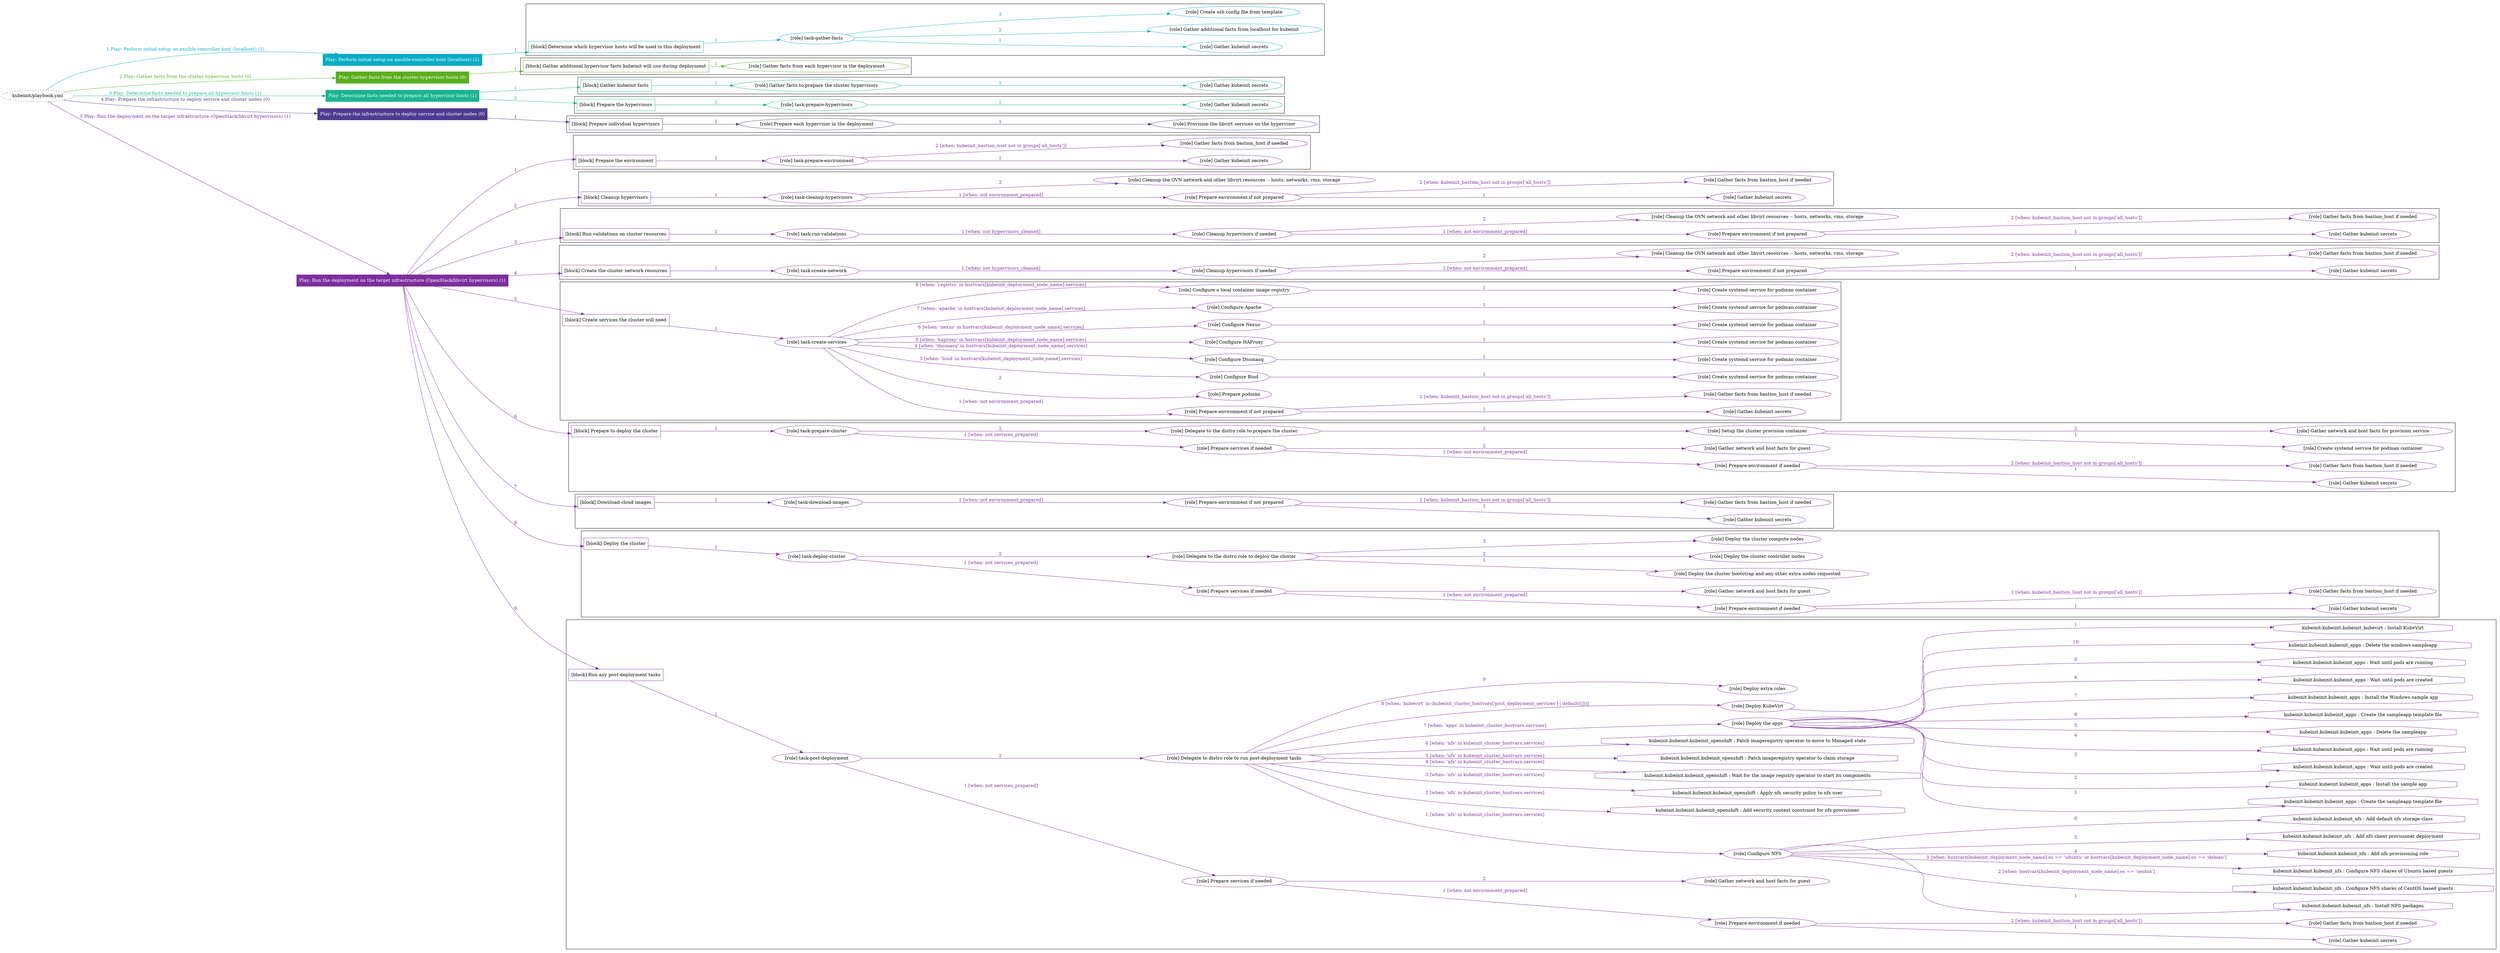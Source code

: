 digraph {
	graph [concentrate=true ordering=in rankdir=LR ratio=fill]
	edge [esep=5 sep=10]
	"kubeinit/playbook.yml" [URL="/home/runner/work/kubeinit/kubeinit/kubeinit/playbook.yml" id=playbook_b0506d54 style=dotted]
	"kubeinit/playbook.yml" -> play_3ecd80ac [label="1 Play: Perform initial setup on ansible-controller host (localhost) (1)" color="#06acc6" fontcolor="#06acc6" id=edge_play_3ecd80ac labeltooltip="1 Play: Perform initial setup on ansible-controller host (localhost) (1)" tooltip="1 Play: Perform initial setup on ansible-controller host (localhost) (1)"]
	subgraph "Play: Perform initial setup on ansible-controller host (localhost) (1)" {
		play_3ecd80ac [label="Play: Perform initial setup on ansible-controller host (localhost) (1)" URL="/home/runner/work/kubeinit/kubeinit/kubeinit/playbook.yml" color="#06acc6" fontcolor="#ffffff" id=play_3ecd80ac shape=box style=filled tooltip=localhost]
		play_3ecd80ac -> block_199dcf98 [label=1 color="#06acc6" fontcolor="#06acc6" id=edge_block_199dcf98 labeltooltip=1 tooltip=1]
		subgraph cluster_block_199dcf98 {
			block_199dcf98 [label="[block] Determine which hypervisor hosts will be used in this deployment" URL="/home/runner/work/kubeinit/kubeinit/kubeinit/playbook.yml" color="#06acc6" id=block_199dcf98 labeltooltip="Determine which hypervisor hosts will be used in this deployment" shape=box tooltip="Determine which hypervisor hosts will be used in this deployment"]
			block_199dcf98 -> role_264e299b [label="1 " color="#06acc6" fontcolor="#06acc6" id=edge_role_264e299b labeltooltip="1 " tooltip="1 "]
			subgraph "task-gather-facts" {
				role_264e299b [label="[role] task-gather-facts" URL="/home/runner/work/kubeinit/kubeinit/kubeinit/playbook.yml" color="#06acc6" id=role_264e299b tooltip="task-gather-facts"]
				role_264e299b -> role_6039eb8e [label="1 " color="#06acc6" fontcolor="#06acc6" id=edge_role_6039eb8e labeltooltip="1 " tooltip="1 "]
				subgraph "Gather kubeinit secrets" {
					role_6039eb8e [label="[role] Gather kubeinit secrets" URL="/home/runner/.ansible/collections/ansible_collections/kubeinit/kubeinit/roles/kubeinit_prepare/tasks/build_hypervisors_group.yml" color="#06acc6" id=role_6039eb8e tooltip="Gather kubeinit secrets"]
				}
				role_264e299b -> role_59955ff0 [label="2 " color="#06acc6" fontcolor="#06acc6" id=edge_role_59955ff0 labeltooltip="2 " tooltip="2 "]
				subgraph "Gather additional facts from localhost for kubeinit" {
					role_59955ff0 [label="[role] Gather additional facts from localhost for kubeinit" URL="/home/runner/.ansible/collections/ansible_collections/kubeinit/kubeinit/roles/kubeinit_prepare/tasks/build_hypervisors_group.yml" color="#06acc6" id=role_59955ff0 tooltip="Gather additional facts from localhost for kubeinit"]
				}
				role_264e299b -> role_3e425080 [label="3 " color="#06acc6" fontcolor="#06acc6" id=edge_role_3e425080 labeltooltip="3 " tooltip="3 "]
				subgraph "Create ssh config file from template" {
					role_3e425080 [label="[role] Create ssh config file from template" URL="/home/runner/.ansible/collections/ansible_collections/kubeinit/kubeinit/roles/kubeinit_prepare/tasks/build_hypervisors_group.yml" color="#06acc6" id=role_3e425080 tooltip="Create ssh config file from template"]
				}
			}
		}
	}
	"kubeinit/playbook.yml" -> play_636cfe99 [label="2 Play: Gather facts from the cluster hypervisor hosts (0)" color="#57af1d" fontcolor="#57af1d" id=edge_play_636cfe99 labeltooltip="2 Play: Gather facts from the cluster hypervisor hosts (0)" tooltip="2 Play: Gather facts from the cluster hypervisor hosts (0)"]
	subgraph "Play: Gather facts from the cluster hypervisor hosts (0)" {
		play_636cfe99 [label="Play: Gather facts from the cluster hypervisor hosts (0)" URL="/home/runner/work/kubeinit/kubeinit/kubeinit/playbook.yml" color="#57af1d" fontcolor="#ffffff" id=play_636cfe99 shape=box style=filled tooltip="Play: Gather facts from the cluster hypervisor hosts (0)"]
		play_636cfe99 -> block_70cbbd80 [label=1 color="#57af1d" fontcolor="#57af1d" id=edge_block_70cbbd80 labeltooltip=1 tooltip=1]
		subgraph cluster_block_70cbbd80 {
			block_70cbbd80 [label="[block] Gather additional hypervisor facts kubeinit will use during deployment" URL="/home/runner/work/kubeinit/kubeinit/kubeinit/playbook.yml" color="#57af1d" id=block_70cbbd80 labeltooltip="Gather additional hypervisor facts kubeinit will use during deployment" shape=box tooltip="Gather additional hypervisor facts kubeinit will use during deployment"]
			block_70cbbd80 -> role_6d9d8af7 [label="1 " color="#57af1d" fontcolor="#57af1d" id=edge_role_6d9d8af7 labeltooltip="1 " tooltip="1 "]
			subgraph "Gather facts from each hypervisor in the deployment" {
				role_6d9d8af7 [label="[role] Gather facts from each hypervisor in the deployment" URL="/home/runner/work/kubeinit/kubeinit/kubeinit/playbook.yml" color="#57af1d" id=role_6d9d8af7 tooltip="Gather facts from each hypervisor in the deployment"]
			}
		}
	}
	"kubeinit/playbook.yml" -> play_0d054c88 [label="3 Play: Determine facts needed to prepare all hypervisor hosts (1)" color="#17b58f" fontcolor="#17b58f" id=edge_play_0d054c88 labeltooltip="3 Play: Determine facts needed to prepare all hypervisor hosts (1)" tooltip="3 Play: Determine facts needed to prepare all hypervisor hosts (1)"]
	subgraph "Play: Determine facts needed to prepare all hypervisor hosts (1)" {
		play_0d054c88 [label="Play: Determine facts needed to prepare all hypervisor hosts (1)" URL="/home/runner/work/kubeinit/kubeinit/kubeinit/playbook.yml" color="#17b58f" fontcolor="#ffffff" id=play_0d054c88 shape=box style=filled tooltip=localhost]
		play_0d054c88 -> block_c447bc36 [label=1 color="#17b58f" fontcolor="#17b58f" id=edge_block_c447bc36 labeltooltip=1 tooltip=1]
		subgraph cluster_block_c447bc36 {
			block_c447bc36 [label="[block] Gather kubeinit facts" URL="/home/runner/work/kubeinit/kubeinit/kubeinit/playbook.yml" color="#17b58f" id=block_c447bc36 labeltooltip="Gather kubeinit facts" shape=box tooltip="Gather kubeinit facts"]
			block_c447bc36 -> role_6cf6fd7c [label="1 " color="#17b58f" fontcolor="#17b58f" id=edge_role_6cf6fd7c labeltooltip="1 " tooltip="1 "]
			subgraph "Gather facts to prepare the cluster hypervisors" {
				role_6cf6fd7c [label="[role] Gather facts to prepare the cluster hypervisors" URL="/home/runner/work/kubeinit/kubeinit/kubeinit/playbook.yml" color="#17b58f" id=role_6cf6fd7c tooltip="Gather facts to prepare the cluster hypervisors"]
				role_6cf6fd7c -> role_67bb9918 [label="1 " color="#17b58f" fontcolor="#17b58f" id=edge_role_67bb9918 labeltooltip="1 " tooltip="1 "]
				subgraph "Gather kubeinit secrets" {
					role_67bb9918 [label="[role] Gather kubeinit secrets" URL="/home/runner/.ansible/collections/ansible_collections/kubeinit/kubeinit/roles/kubeinit_prepare/tasks/gather_kubeinit_facts.yml" color="#17b58f" id=role_67bb9918 tooltip="Gather kubeinit secrets"]
				}
			}
		}
		play_0d054c88 -> block_3476a9a9 [label=2 color="#17b58f" fontcolor="#17b58f" id=edge_block_3476a9a9 labeltooltip=2 tooltip=2]
		subgraph cluster_block_3476a9a9 {
			block_3476a9a9 [label="[block] Prepare the hypervisors" URL="/home/runner/work/kubeinit/kubeinit/kubeinit/playbook.yml" color="#17b58f" id=block_3476a9a9 labeltooltip="Prepare the hypervisors" shape=box tooltip="Prepare the hypervisors"]
			block_3476a9a9 -> role_8f4e340c [label="1 " color="#17b58f" fontcolor="#17b58f" id=edge_role_8f4e340c labeltooltip="1 " tooltip="1 "]
			subgraph "task-prepare-hypervisors" {
				role_8f4e340c [label="[role] task-prepare-hypervisors" URL="/home/runner/work/kubeinit/kubeinit/kubeinit/playbook.yml" color="#17b58f" id=role_8f4e340c tooltip="task-prepare-hypervisors"]
				role_8f4e340c -> role_b35f8421 [label="1 " color="#17b58f" fontcolor="#17b58f" id=edge_role_b35f8421 labeltooltip="1 " tooltip="1 "]
				subgraph "Gather kubeinit secrets" {
					role_b35f8421 [label="[role] Gather kubeinit secrets" URL="/home/runner/.ansible/collections/ansible_collections/kubeinit/kubeinit/roles/kubeinit_prepare/tasks/gather_kubeinit_facts.yml" color="#17b58f" id=role_b35f8421 tooltip="Gather kubeinit secrets"]
				}
			}
		}
	}
	"kubeinit/playbook.yml" -> play_147e493c [label="4 Play: Prepare the infrastructure to deploy service and cluster nodes (0)" color="#4e3a92" fontcolor="#4e3a92" id=edge_play_147e493c labeltooltip="4 Play: Prepare the infrastructure to deploy service and cluster nodes (0)" tooltip="4 Play: Prepare the infrastructure to deploy service and cluster nodes (0)"]
	subgraph "Play: Prepare the infrastructure to deploy service and cluster nodes (0)" {
		play_147e493c [label="Play: Prepare the infrastructure to deploy service and cluster nodes (0)" URL="/home/runner/work/kubeinit/kubeinit/kubeinit/playbook.yml" color="#4e3a92" fontcolor="#ffffff" id=play_147e493c shape=box style=filled tooltip="Play: Prepare the infrastructure to deploy service and cluster nodes (0)"]
		play_147e493c -> block_3524fce0 [label=1 color="#4e3a92" fontcolor="#4e3a92" id=edge_block_3524fce0 labeltooltip=1 tooltip=1]
		subgraph cluster_block_3524fce0 {
			block_3524fce0 [label="[block] Prepare individual hypervisors" URL="/home/runner/work/kubeinit/kubeinit/kubeinit/playbook.yml" color="#4e3a92" id=block_3524fce0 labeltooltip="Prepare individual hypervisors" shape=box tooltip="Prepare individual hypervisors"]
			block_3524fce0 -> role_2785a327 [label="1 " color="#4e3a92" fontcolor="#4e3a92" id=edge_role_2785a327 labeltooltip="1 " tooltip="1 "]
			subgraph "Prepare each hypervisor in the deployment" {
				role_2785a327 [label="[role] Prepare each hypervisor in the deployment" URL="/home/runner/work/kubeinit/kubeinit/kubeinit/playbook.yml" color="#4e3a92" id=role_2785a327 tooltip="Prepare each hypervisor in the deployment"]
				role_2785a327 -> role_1f99c24d [label="1 " color="#4e3a92" fontcolor="#4e3a92" id=edge_role_1f99c24d labeltooltip="1 " tooltip="1 "]
				subgraph "Provision the libvirt services on the hypervisor" {
					role_1f99c24d [label="[role] Provision the libvirt services on the hypervisor" URL="/home/runner/.ansible/collections/ansible_collections/kubeinit/kubeinit/roles/kubeinit_prepare/tasks/prepare_hypervisor.yml" color="#4e3a92" id=role_1f99c24d tooltip="Provision the libvirt services on the hypervisor"]
				}
			}
		}
	}
	"kubeinit/playbook.yml" -> play_8dcb1b8a [label="5 Play: Run the deployment on the target infrastructure (OpenStack/libvirt hypervisors) (1)" color="#7d2e9e" fontcolor="#7d2e9e" id=edge_play_8dcb1b8a labeltooltip="5 Play: Run the deployment on the target infrastructure (OpenStack/libvirt hypervisors) (1)" tooltip="5 Play: Run the deployment on the target infrastructure (OpenStack/libvirt hypervisors) (1)"]
	subgraph "Play: Run the deployment on the target infrastructure (OpenStack/libvirt hypervisors) (1)" {
		play_8dcb1b8a [label="Play: Run the deployment on the target infrastructure (OpenStack/libvirt hypervisors) (1)" URL="/home/runner/work/kubeinit/kubeinit/kubeinit/playbook.yml" color="#7d2e9e" fontcolor="#ffffff" id=play_8dcb1b8a shape=box style=filled tooltip=localhost]
		play_8dcb1b8a -> block_c9d74a1d [label=1 color="#7d2e9e" fontcolor="#7d2e9e" id=edge_block_c9d74a1d labeltooltip=1 tooltip=1]
		subgraph cluster_block_c9d74a1d {
			block_c9d74a1d [label="[block] Prepare the environment" URL="/home/runner/work/kubeinit/kubeinit/kubeinit/playbook.yml" color="#7d2e9e" id=block_c9d74a1d labeltooltip="Prepare the environment" shape=box tooltip="Prepare the environment"]
			block_c9d74a1d -> role_d8e60aae [label="1 " color="#7d2e9e" fontcolor="#7d2e9e" id=edge_role_d8e60aae labeltooltip="1 " tooltip="1 "]
			subgraph "task-prepare-environment" {
				role_d8e60aae [label="[role] task-prepare-environment" URL="/home/runner/work/kubeinit/kubeinit/kubeinit/playbook.yml" color="#7d2e9e" id=role_d8e60aae tooltip="task-prepare-environment"]
				role_d8e60aae -> role_3107dda4 [label="1 " color="#7d2e9e" fontcolor="#7d2e9e" id=edge_role_3107dda4 labeltooltip="1 " tooltip="1 "]
				subgraph "Gather kubeinit secrets" {
					role_3107dda4 [label="[role] Gather kubeinit secrets" URL="/home/runner/.ansible/collections/ansible_collections/kubeinit/kubeinit/roles/kubeinit_prepare/tasks/gather_kubeinit_facts.yml" color="#7d2e9e" id=role_3107dda4 tooltip="Gather kubeinit secrets"]
				}
				role_d8e60aae -> role_29b749c5 [label="2 [when: kubeinit_bastion_host not in groups['all_hosts']]" color="#7d2e9e" fontcolor="#7d2e9e" id=edge_role_29b749c5 labeltooltip="2 [when: kubeinit_bastion_host not in groups['all_hosts']]" tooltip="2 [when: kubeinit_bastion_host not in groups['all_hosts']]"]
				subgraph "Gather facts from bastion_host if needed" {
					role_29b749c5 [label="[role] Gather facts from bastion_host if needed" URL="/home/runner/.ansible/collections/ansible_collections/kubeinit/kubeinit/roles/kubeinit_prepare/tasks/main.yml" color="#7d2e9e" id=role_29b749c5 tooltip="Gather facts from bastion_host if needed"]
				}
			}
		}
		play_8dcb1b8a -> block_91422120 [label=2 color="#7d2e9e" fontcolor="#7d2e9e" id=edge_block_91422120 labeltooltip=2 tooltip=2]
		subgraph cluster_block_91422120 {
			block_91422120 [label="[block] Cleanup hypervisors" URL="/home/runner/work/kubeinit/kubeinit/kubeinit/playbook.yml" color="#7d2e9e" id=block_91422120 labeltooltip="Cleanup hypervisors" shape=box tooltip="Cleanup hypervisors"]
			block_91422120 -> role_9d204a9f [label="1 " color="#7d2e9e" fontcolor="#7d2e9e" id=edge_role_9d204a9f labeltooltip="1 " tooltip="1 "]
			subgraph "task-cleanup-hypervisors" {
				role_9d204a9f [label="[role] task-cleanup-hypervisors" URL="/home/runner/work/kubeinit/kubeinit/kubeinit/playbook.yml" color="#7d2e9e" id=role_9d204a9f tooltip="task-cleanup-hypervisors"]
				role_9d204a9f -> role_d4ac6f28 [label="1 [when: not environment_prepared]" color="#7d2e9e" fontcolor="#7d2e9e" id=edge_role_d4ac6f28 labeltooltip="1 [when: not environment_prepared]" tooltip="1 [when: not environment_prepared]"]
				subgraph "Prepare environment if not prepared" {
					role_d4ac6f28 [label="[role] Prepare environment if not prepared" URL="/home/runner/.ansible/collections/ansible_collections/kubeinit/kubeinit/roles/kubeinit_libvirt/tasks/cleanup_hypervisors.yml" color="#7d2e9e" id=role_d4ac6f28 tooltip="Prepare environment if not prepared"]
					role_d4ac6f28 -> role_1c425d5e [label="1 " color="#7d2e9e" fontcolor="#7d2e9e" id=edge_role_1c425d5e labeltooltip="1 " tooltip="1 "]
					subgraph "Gather kubeinit secrets" {
						role_1c425d5e [label="[role] Gather kubeinit secrets" URL="/home/runner/.ansible/collections/ansible_collections/kubeinit/kubeinit/roles/kubeinit_prepare/tasks/gather_kubeinit_facts.yml" color="#7d2e9e" id=role_1c425d5e tooltip="Gather kubeinit secrets"]
					}
					role_d4ac6f28 -> role_8b2a0aef [label="2 [when: kubeinit_bastion_host not in groups['all_hosts']]" color="#7d2e9e" fontcolor="#7d2e9e" id=edge_role_8b2a0aef labeltooltip="2 [when: kubeinit_bastion_host not in groups['all_hosts']]" tooltip="2 [when: kubeinit_bastion_host not in groups['all_hosts']]"]
					subgraph "Gather facts from bastion_host if needed" {
						role_8b2a0aef [label="[role] Gather facts from bastion_host if needed" URL="/home/runner/.ansible/collections/ansible_collections/kubeinit/kubeinit/roles/kubeinit_prepare/tasks/main.yml" color="#7d2e9e" id=role_8b2a0aef tooltip="Gather facts from bastion_host if needed"]
					}
				}
				role_9d204a9f -> role_ca3555f3 [label="2 " color="#7d2e9e" fontcolor="#7d2e9e" id=edge_role_ca3555f3 labeltooltip="2 " tooltip="2 "]
				subgraph "Cleanup the OVN network and other libvirt resources -- hosts, networks, vms, storage" {
					role_ca3555f3 [label="[role] Cleanup the OVN network and other libvirt resources -- hosts, networks, vms, storage" URL="/home/runner/.ansible/collections/ansible_collections/kubeinit/kubeinit/roles/kubeinit_libvirt/tasks/cleanup_hypervisors.yml" color="#7d2e9e" id=role_ca3555f3 tooltip="Cleanup the OVN network and other libvirt resources -- hosts, networks, vms, storage"]
				}
			}
		}
		play_8dcb1b8a -> block_27254507 [label=3 color="#7d2e9e" fontcolor="#7d2e9e" id=edge_block_27254507 labeltooltip=3 tooltip=3]
		subgraph cluster_block_27254507 {
			block_27254507 [label="[block] Run validations on cluster resources" URL="/home/runner/work/kubeinit/kubeinit/kubeinit/playbook.yml" color="#7d2e9e" id=block_27254507 labeltooltip="Run validations on cluster resources" shape=box tooltip="Run validations on cluster resources"]
			block_27254507 -> role_5a4a7ba8 [label="1 " color="#7d2e9e" fontcolor="#7d2e9e" id=edge_role_5a4a7ba8 labeltooltip="1 " tooltip="1 "]
			subgraph "task-run-validations" {
				role_5a4a7ba8 [label="[role] task-run-validations" URL="/home/runner/work/kubeinit/kubeinit/kubeinit/playbook.yml" color="#7d2e9e" id=role_5a4a7ba8 tooltip="task-run-validations"]
				role_5a4a7ba8 -> role_e12f1ef4 [label="1 [when: not hypervisors_cleaned]" color="#7d2e9e" fontcolor="#7d2e9e" id=edge_role_e12f1ef4 labeltooltip="1 [when: not hypervisors_cleaned]" tooltip="1 [when: not hypervisors_cleaned]"]
				subgraph "Cleanup hypervisors if needed" {
					role_e12f1ef4 [label="[role] Cleanup hypervisors if needed" URL="/home/runner/.ansible/collections/ansible_collections/kubeinit/kubeinit/roles/kubeinit_validations/tasks/main.yml" color="#7d2e9e" id=role_e12f1ef4 tooltip="Cleanup hypervisors if needed"]
					role_e12f1ef4 -> role_8b7ea16f [label="1 [when: not environment_prepared]" color="#7d2e9e" fontcolor="#7d2e9e" id=edge_role_8b7ea16f labeltooltip="1 [when: not environment_prepared]" tooltip="1 [when: not environment_prepared]"]
					subgraph "Prepare environment if not prepared" {
						role_8b7ea16f [label="[role] Prepare environment if not prepared" URL="/home/runner/.ansible/collections/ansible_collections/kubeinit/kubeinit/roles/kubeinit_libvirt/tasks/cleanup_hypervisors.yml" color="#7d2e9e" id=role_8b7ea16f tooltip="Prepare environment if not prepared"]
						role_8b7ea16f -> role_fe448329 [label="1 " color="#7d2e9e" fontcolor="#7d2e9e" id=edge_role_fe448329 labeltooltip="1 " tooltip="1 "]
						subgraph "Gather kubeinit secrets" {
							role_fe448329 [label="[role] Gather kubeinit secrets" URL="/home/runner/.ansible/collections/ansible_collections/kubeinit/kubeinit/roles/kubeinit_prepare/tasks/gather_kubeinit_facts.yml" color="#7d2e9e" id=role_fe448329 tooltip="Gather kubeinit secrets"]
						}
						role_8b7ea16f -> role_3133f861 [label="2 [when: kubeinit_bastion_host not in groups['all_hosts']]" color="#7d2e9e" fontcolor="#7d2e9e" id=edge_role_3133f861 labeltooltip="2 [when: kubeinit_bastion_host not in groups['all_hosts']]" tooltip="2 [when: kubeinit_bastion_host not in groups['all_hosts']]"]
						subgraph "Gather facts from bastion_host if needed" {
							role_3133f861 [label="[role] Gather facts from bastion_host if needed" URL="/home/runner/.ansible/collections/ansible_collections/kubeinit/kubeinit/roles/kubeinit_prepare/tasks/main.yml" color="#7d2e9e" id=role_3133f861 tooltip="Gather facts from bastion_host if needed"]
						}
					}
					role_e12f1ef4 -> role_3d125885 [label="2 " color="#7d2e9e" fontcolor="#7d2e9e" id=edge_role_3d125885 labeltooltip="2 " tooltip="2 "]
					subgraph "Cleanup the OVN network and other libvirt resources -- hosts, networks, vms, storage" {
						role_3d125885 [label="[role] Cleanup the OVN network and other libvirt resources -- hosts, networks, vms, storage" URL="/home/runner/.ansible/collections/ansible_collections/kubeinit/kubeinit/roles/kubeinit_libvirt/tasks/cleanup_hypervisors.yml" color="#7d2e9e" id=role_3d125885 tooltip="Cleanup the OVN network and other libvirt resources -- hosts, networks, vms, storage"]
					}
				}
			}
		}
		play_8dcb1b8a -> block_d5c361bf [label=4 color="#7d2e9e" fontcolor="#7d2e9e" id=edge_block_d5c361bf labeltooltip=4 tooltip=4]
		subgraph cluster_block_d5c361bf {
			block_d5c361bf [label="[block] Create the cluster network resources" URL="/home/runner/work/kubeinit/kubeinit/kubeinit/playbook.yml" color="#7d2e9e" id=block_d5c361bf labeltooltip="Create the cluster network resources" shape=box tooltip="Create the cluster network resources"]
			block_d5c361bf -> role_3f3dde6a [label="1 " color="#7d2e9e" fontcolor="#7d2e9e" id=edge_role_3f3dde6a labeltooltip="1 " tooltip="1 "]
			subgraph "task-create-network" {
				role_3f3dde6a [label="[role] task-create-network" URL="/home/runner/work/kubeinit/kubeinit/kubeinit/playbook.yml" color="#7d2e9e" id=role_3f3dde6a tooltip="task-create-network"]
				role_3f3dde6a -> role_aa9b2a65 [label="1 [when: not hypervisors_cleaned]" color="#7d2e9e" fontcolor="#7d2e9e" id=edge_role_aa9b2a65 labeltooltip="1 [when: not hypervisors_cleaned]" tooltip="1 [when: not hypervisors_cleaned]"]
				subgraph "Cleanup hypervisors if needed" {
					role_aa9b2a65 [label="[role] Cleanup hypervisors if needed" URL="/home/runner/.ansible/collections/ansible_collections/kubeinit/kubeinit/roles/kubeinit_libvirt/tasks/create_network.yml" color="#7d2e9e" id=role_aa9b2a65 tooltip="Cleanup hypervisors if needed"]
					role_aa9b2a65 -> role_f7ec7fa3 [label="1 [when: not environment_prepared]" color="#7d2e9e" fontcolor="#7d2e9e" id=edge_role_f7ec7fa3 labeltooltip="1 [when: not environment_prepared]" tooltip="1 [when: not environment_prepared]"]
					subgraph "Prepare environment if not prepared" {
						role_f7ec7fa3 [label="[role] Prepare environment if not prepared" URL="/home/runner/.ansible/collections/ansible_collections/kubeinit/kubeinit/roles/kubeinit_libvirt/tasks/cleanup_hypervisors.yml" color="#7d2e9e" id=role_f7ec7fa3 tooltip="Prepare environment if not prepared"]
						role_f7ec7fa3 -> role_8d1c4301 [label="1 " color="#7d2e9e" fontcolor="#7d2e9e" id=edge_role_8d1c4301 labeltooltip="1 " tooltip="1 "]
						subgraph "Gather kubeinit secrets" {
							role_8d1c4301 [label="[role] Gather kubeinit secrets" URL="/home/runner/.ansible/collections/ansible_collections/kubeinit/kubeinit/roles/kubeinit_prepare/tasks/gather_kubeinit_facts.yml" color="#7d2e9e" id=role_8d1c4301 tooltip="Gather kubeinit secrets"]
						}
						role_f7ec7fa3 -> role_56a82942 [label="2 [when: kubeinit_bastion_host not in groups['all_hosts']]" color="#7d2e9e" fontcolor="#7d2e9e" id=edge_role_56a82942 labeltooltip="2 [when: kubeinit_bastion_host not in groups['all_hosts']]" tooltip="2 [when: kubeinit_bastion_host not in groups['all_hosts']]"]
						subgraph "Gather facts from bastion_host if needed" {
							role_56a82942 [label="[role] Gather facts from bastion_host if needed" URL="/home/runner/.ansible/collections/ansible_collections/kubeinit/kubeinit/roles/kubeinit_prepare/tasks/main.yml" color="#7d2e9e" id=role_56a82942 tooltip="Gather facts from bastion_host if needed"]
						}
					}
					role_aa9b2a65 -> role_d091c2c7 [label="2 " color="#7d2e9e" fontcolor="#7d2e9e" id=edge_role_d091c2c7 labeltooltip="2 " tooltip="2 "]
					subgraph "Cleanup the OVN network and other libvirt resources -- hosts, networks, vms, storage" {
						role_d091c2c7 [label="[role] Cleanup the OVN network and other libvirt resources -- hosts, networks, vms, storage" URL="/home/runner/.ansible/collections/ansible_collections/kubeinit/kubeinit/roles/kubeinit_libvirt/tasks/cleanup_hypervisors.yml" color="#7d2e9e" id=role_d091c2c7 tooltip="Cleanup the OVN network and other libvirt resources -- hosts, networks, vms, storage"]
					}
				}
			}
		}
		play_8dcb1b8a -> block_1941f935 [label=5 color="#7d2e9e" fontcolor="#7d2e9e" id=edge_block_1941f935 labeltooltip=5 tooltip=5]
		subgraph cluster_block_1941f935 {
			block_1941f935 [label="[block] Create services the cluster will need" URL="/home/runner/work/kubeinit/kubeinit/kubeinit/playbook.yml" color="#7d2e9e" id=block_1941f935 labeltooltip="Create services the cluster will need" shape=box tooltip="Create services the cluster will need"]
			block_1941f935 -> role_ca704adc [label="1 " color="#7d2e9e" fontcolor="#7d2e9e" id=edge_role_ca704adc labeltooltip="1 " tooltip="1 "]
			subgraph "task-create-services" {
				role_ca704adc [label="[role] task-create-services" URL="/home/runner/work/kubeinit/kubeinit/kubeinit/playbook.yml" color="#7d2e9e" id=role_ca704adc tooltip="task-create-services"]
				role_ca704adc -> role_3278922e [label="1 [when: not environment_prepared]" color="#7d2e9e" fontcolor="#7d2e9e" id=edge_role_3278922e labeltooltip="1 [when: not environment_prepared]" tooltip="1 [when: not environment_prepared]"]
				subgraph "Prepare environment if not prepared" {
					role_3278922e [label="[role] Prepare environment if not prepared" URL="/home/runner/.ansible/collections/ansible_collections/kubeinit/kubeinit/roles/kubeinit_services/tasks/main.yml" color="#7d2e9e" id=role_3278922e tooltip="Prepare environment if not prepared"]
					role_3278922e -> role_edb754dd [label="1 " color="#7d2e9e" fontcolor="#7d2e9e" id=edge_role_edb754dd labeltooltip="1 " tooltip="1 "]
					subgraph "Gather kubeinit secrets" {
						role_edb754dd [label="[role] Gather kubeinit secrets" URL="/home/runner/.ansible/collections/ansible_collections/kubeinit/kubeinit/roles/kubeinit_prepare/tasks/gather_kubeinit_facts.yml" color="#7d2e9e" id=role_edb754dd tooltip="Gather kubeinit secrets"]
					}
					role_3278922e -> role_f469decb [label="2 [when: kubeinit_bastion_host not in groups['all_hosts']]" color="#7d2e9e" fontcolor="#7d2e9e" id=edge_role_f469decb labeltooltip="2 [when: kubeinit_bastion_host not in groups['all_hosts']]" tooltip="2 [when: kubeinit_bastion_host not in groups['all_hosts']]"]
					subgraph "Gather facts from bastion_host if needed" {
						role_f469decb [label="[role] Gather facts from bastion_host if needed" URL="/home/runner/.ansible/collections/ansible_collections/kubeinit/kubeinit/roles/kubeinit_prepare/tasks/main.yml" color="#7d2e9e" id=role_f469decb tooltip="Gather facts from bastion_host if needed"]
					}
				}
				role_ca704adc -> role_52d8245a [label="2 " color="#7d2e9e" fontcolor="#7d2e9e" id=edge_role_52d8245a labeltooltip="2 " tooltip="2 "]
				subgraph "Prepare podman" {
					role_52d8245a [label="[role] Prepare podman" URL="/home/runner/.ansible/collections/ansible_collections/kubeinit/kubeinit/roles/kubeinit_services/tasks/00_create_service_pod.yml" color="#7d2e9e" id=role_52d8245a tooltip="Prepare podman"]
				}
				role_ca704adc -> role_54e6af56 [label="3 [when: 'bind' in hostvars[kubeinit_deployment_node_name].services]" color="#7d2e9e" fontcolor="#7d2e9e" id=edge_role_54e6af56 labeltooltip="3 [when: 'bind' in hostvars[kubeinit_deployment_node_name].services]" tooltip="3 [when: 'bind' in hostvars[kubeinit_deployment_node_name].services]"]
				subgraph "Configure Bind" {
					role_54e6af56 [label="[role] Configure Bind" URL="/home/runner/.ansible/collections/ansible_collections/kubeinit/kubeinit/roles/kubeinit_services/tasks/start_services_containers.yml" color="#7d2e9e" id=role_54e6af56 tooltip="Configure Bind"]
					role_54e6af56 -> role_a9160227 [label="1 " color="#7d2e9e" fontcolor="#7d2e9e" id=edge_role_a9160227 labeltooltip="1 " tooltip="1 "]
					subgraph "Create systemd service for podman container" {
						role_a9160227 [label="[role] Create systemd service for podman container" URL="/home/runner/.ansible/collections/ansible_collections/kubeinit/kubeinit/roles/kubeinit_bind/tasks/main.yml" color="#7d2e9e" id=role_a9160227 tooltip="Create systemd service for podman container"]
					}
				}
				role_ca704adc -> role_9ffee729 [label="4 [when: 'dnsmasq' in hostvars[kubeinit_deployment_node_name].services]" color="#7d2e9e" fontcolor="#7d2e9e" id=edge_role_9ffee729 labeltooltip="4 [when: 'dnsmasq' in hostvars[kubeinit_deployment_node_name].services]" tooltip="4 [when: 'dnsmasq' in hostvars[kubeinit_deployment_node_name].services]"]
				subgraph "Configure Dnsmasq" {
					role_9ffee729 [label="[role] Configure Dnsmasq" URL="/home/runner/.ansible/collections/ansible_collections/kubeinit/kubeinit/roles/kubeinit_services/tasks/start_services_containers.yml" color="#7d2e9e" id=role_9ffee729 tooltip="Configure Dnsmasq"]
					role_9ffee729 -> role_02785ca8 [label="1 " color="#7d2e9e" fontcolor="#7d2e9e" id=edge_role_02785ca8 labeltooltip="1 " tooltip="1 "]
					subgraph "Create systemd service for podman container" {
						role_02785ca8 [label="[role] Create systemd service for podman container" URL="/home/runner/.ansible/collections/ansible_collections/kubeinit/kubeinit/roles/kubeinit_dnsmasq/tasks/main.yml" color="#7d2e9e" id=role_02785ca8 tooltip="Create systemd service for podman container"]
					}
				}
				role_ca704adc -> role_088ed28a [label="5 [when: 'haproxy' in hostvars[kubeinit_deployment_node_name].services]" color="#7d2e9e" fontcolor="#7d2e9e" id=edge_role_088ed28a labeltooltip="5 [when: 'haproxy' in hostvars[kubeinit_deployment_node_name].services]" tooltip="5 [when: 'haproxy' in hostvars[kubeinit_deployment_node_name].services]"]
				subgraph "Configure HAProxy" {
					role_088ed28a [label="[role] Configure HAProxy" URL="/home/runner/.ansible/collections/ansible_collections/kubeinit/kubeinit/roles/kubeinit_services/tasks/start_services_containers.yml" color="#7d2e9e" id=role_088ed28a tooltip="Configure HAProxy"]
					role_088ed28a -> role_3b417325 [label="1 " color="#7d2e9e" fontcolor="#7d2e9e" id=edge_role_3b417325 labeltooltip="1 " tooltip="1 "]
					subgraph "Create systemd service for podman container" {
						role_3b417325 [label="[role] Create systemd service for podman container" URL="/home/runner/.ansible/collections/ansible_collections/kubeinit/kubeinit/roles/kubeinit_haproxy/tasks/main.yml" color="#7d2e9e" id=role_3b417325 tooltip="Create systemd service for podman container"]
					}
				}
				role_ca704adc -> role_8f0e6df6 [label="6 [when: 'nexus' in hostvars[kubeinit_deployment_node_name].services]" color="#7d2e9e" fontcolor="#7d2e9e" id=edge_role_8f0e6df6 labeltooltip="6 [when: 'nexus' in hostvars[kubeinit_deployment_node_name].services]" tooltip="6 [when: 'nexus' in hostvars[kubeinit_deployment_node_name].services]"]
				subgraph "Configure Nexus" {
					role_8f0e6df6 [label="[role] Configure Nexus" URL="/home/runner/.ansible/collections/ansible_collections/kubeinit/kubeinit/roles/kubeinit_services/tasks/start_services_containers.yml" color="#7d2e9e" id=role_8f0e6df6 tooltip="Configure Nexus"]
					role_8f0e6df6 -> role_40bab570 [label="1 " color="#7d2e9e" fontcolor="#7d2e9e" id=edge_role_40bab570 labeltooltip="1 " tooltip="1 "]
					subgraph "Create systemd service for podman container" {
						role_40bab570 [label="[role] Create systemd service for podman container" URL="/home/runner/.ansible/collections/ansible_collections/kubeinit/kubeinit/roles/kubeinit_nexus/tasks/main.yml" color="#7d2e9e" id=role_40bab570 tooltip="Create systemd service for podman container"]
					}
				}
				role_ca704adc -> role_5644504c [label="7 [when: 'apache' in hostvars[kubeinit_deployment_node_name].services]" color="#7d2e9e" fontcolor="#7d2e9e" id=edge_role_5644504c labeltooltip="7 [when: 'apache' in hostvars[kubeinit_deployment_node_name].services]" tooltip="7 [when: 'apache' in hostvars[kubeinit_deployment_node_name].services]"]
				subgraph "Configure Apache" {
					role_5644504c [label="[role] Configure Apache" URL="/home/runner/.ansible/collections/ansible_collections/kubeinit/kubeinit/roles/kubeinit_services/tasks/start_services_containers.yml" color="#7d2e9e" id=role_5644504c tooltip="Configure Apache"]
					role_5644504c -> role_dedb25fe [label="1 " color="#7d2e9e" fontcolor="#7d2e9e" id=edge_role_dedb25fe labeltooltip="1 " tooltip="1 "]
					subgraph "Create systemd service for podman container" {
						role_dedb25fe [label="[role] Create systemd service for podman container" URL="/home/runner/.ansible/collections/ansible_collections/kubeinit/kubeinit/roles/kubeinit_apache/tasks/main.yml" color="#7d2e9e" id=role_dedb25fe tooltip="Create systemd service for podman container"]
					}
				}
				role_ca704adc -> role_db75c9fa [label="8 [when: 'registry' in hostvars[kubeinit_deployment_node_name].services]" color="#7d2e9e" fontcolor="#7d2e9e" id=edge_role_db75c9fa labeltooltip="8 [when: 'registry' in hostvars[kubeinit_deployment_node_name].services]" tooltip="8 [when: 'registry' in hostvars[kubeinit_deployment_node_name].services]"]
				subgraph "Configure a local container image registry" {
					role_db75c9fa [label="[role] Configure a local container image registry" URL="/home/runner/.ansible/collections/ansible_collections/kubeinit/kubeinit/roles/kubeinit_services/tasks/start_services_containers.yml" color="#7d2e9e" id=role_db75c9fa tooltip="Configure a local container image registry"]
					role_db75c9fa -> role_1764a8fb [label="1 " color="#7d2e9e" fontcolor="#7d2e9e" id=edge_role_1764a8fb labeltooltip="1 " tooltip="1 "]
					subgraph "Create systemd service for podman container" {
						role_1764a8fb [label="[role] Create systemd service for podman container" URL="/home/runner/.ansible/collections/ansible_collections/kubeinit/kubeinit/roles/kubeinit_registry/tasks/main.yml" color="#7d2e9e" id=role_1764a8fb tooltip="Create systemd service for podman container"]
					}
				}
			}
		}
		play_8dcb1b8a -> block_5b9927ae [label=6 color="#7d2e9e" fontcolor="#7d2e9e" id=edge_block_5b9927ae labeltooltip=6 tooltip=6]
		subgraph cluster_block_5b9927ae {
			block_5b9927ae [label="[block] Prepare to deploy the cluster" URL="/home/runner/work/kubeinit/kubeinit/kubeinit/playbook.yml" color="#7d2e9e" id=block_5b9927ae labeltooltip="Prepare to deploy the cluster" shape=box tooltip="Prepare to deploy the cluster"]
			block_5b9927ae -> role_59f2ba59 [label="1 " color="#7d2e9e" fontcolor="#7d2e9e" id=edge_role_59f2ba59 labeltooltip="1 " tooltip="1 "]
			subgraph "task-prepare-cluster" {
				role_59f2ba59 [label="[role] task-prepare-cluster" URL="/home/runner/work/kubeinit/kubeinit/kubeinit/playbook.yml" color="#7d2e9e" id=role_59f2ba59 tooltip="task-prepare-cluster"]
				role_59f2ba59 -> role_0599e34b [label="1 [when: not services_prepared]" color="#7d2e9e" fontcolor="#7d2e9e" id=edge_role_0599e34b labeltooltip="1 [when: not services_prepared]" tooltip="1 [when: not services_prepared]"]
				subgraph "Prepare services if needed" {
					role_0599e34b [label="[role] Prepare services if needed" URL="/home/runner/.ansible/collections/ansible_collections/kubeinit/kubeinit/roles/kubeinit_prepare/tasks/prepare_cluster.yml" color="#7d2e9e" id=role_0599e34b tooltip="Prepare services if needed"]
					role_0599e34b -> role_656b126d [label="1 [when: not environment_prepared]" color="#7d2e9e" fontcolor="#7d2e9e" id=edge_role_656b126d labeltooltip="1 [when: not environment_prepared]" tooltip="1 [when: not environment_prepared]"]
					subgraph "Prepare environment if needed" {
						role_656b126d [label="[role] Prepare environment if needed" URL="/home/runner/.ansible/collections/ansible_collections/kubeinit/kubeinit/roles/kubeinit_services/tasks/prepare_services.yml" color="#7d2e9e" id=role_656b126d tooltip="Prepare environment if needed"]
						role_656b126d -> role_0b93a14d [label="1 " color="#7d2e9e" fontcolor="#7d2e9e" id=edge_role_0b93a14d labeltooltip="1 " tooltip="1 "]
						subgraph "Gather kubeinit secrets" {
							role_0b93a14d [label="[role] Gather kubeinit secrets" URL="/home/runner/.ansible/collections/ansible_collections/kubeinit/kubeinit/roles/kubeinit_prepare/tasks/gather_kubeinit_facts.yml" color="#7d2e9e" id=role_0b93a14d tooltip="Gather kubeinit secrets"]
						}
						role_656b126d -> role_8646389b [label="2 [when: kubeinit_bastion_host not in groups['all_hosts']]" color="#7d2e9e" fontcolor="#7d2e9e" id=edge_role_8646389b labeltooltip="2 [when: kubeinit_bastion_host not in groups['all_hosts']]" tooltip="2 [when: kubeinit_bastion_host not in groups['all_hosts']]"]
						subgraph "Gather facts from bastion_host if needed" {
							role_8646389b [label="[role] Gather facts from bastion_host if needed" URL="/home/runner/.ansible/collections/ansible_collections/kubeinit/kubeinit/roles/kubeinit_prepare/tasks/main.yml" color="#7d2e9e" id=role_8646389b tooltip="Gather facts from bastion_host if needed"]
						}
					}
					role_0599e34b -> role_2088730c [label="2 " color="#7d2e9e" fontcolor="#7d2e9e" id=edge_role_2088730c labeltooltip="2 " tooltip="2 "]
					subgraph "Gather network and host facts for guest" {
						role_2088730c [label="[role] Gather network and host facts for guest" URL="/home/runner/.ansible/collections/ansible_collections/kubeinit/kubeinit/roles/kubeinit_services/tasks/prepare_services.yml" color="#7d2e9e" id=role_2088730c tooltip="Gather network and host facts for guest"]
					}
				}
				role_59f2ba59 -> role_b1ebbf9a [label="2 " color="#7d2e9e" fontcolor="#7d2e9e" id=edge_role_b1ebbf9a labeltooltip="2 " tooltip="2 "]
				subgraph "Delegate to the distro role to prepare the cluster" {
					role_b1ebbf9a [label="[role] Delegate to the distro role to prepare the cluster" URL="/home/runner/.ansible/collections/ansible_collections/kubeinit/kubeinit/roles/kubeinit_prepare/tasks/prepare_cluster.yml" color="#7d2e9e" id=role_b1ebbf9a tooltip="Delegate to the distro role to prepare the cluster"]
					role_b1ebbf9a -> role_6e091d59 [label="1 " color="#7d2e9e" fontcolor="#7d2e9e" id=edge_role_6e091d59 labeltooltip="1 " tooltip="1 "]
					subgraph "Setup the cluster provision container" {
						role_6e091d59 [label="[role] Setup the cluster provision container" URL="/home/runner/.ansible/collections/ansible_collections/kubeinit/kubeinit/roles/kubeinit_openshift/tasks/prepare_cluster.yml" color="#7d2e9e" id=role_6e091d59 tooltip="Setup the cluster provision container"]
						role_6e091d59 -> role_9c6f6dcd [label="1 " color="#7d2e9e" fontcolor="#7d2e9e" id=edge_role_9c6f6dcd labeltooltip="1 " tooltip="1 "]
						subgraph "Create systemd service for podman container" {
							role_9c6f6dcd [label="[role] Create systemd service for podman container" URL="/home/runner/.ansible/collections/ansible_collections/kubeinit/kubeinit/roles/kubeinit_services/tasks/create_provision_container.yml" color="#7d2e9e" id=role_9c6f6dcd tooltip="Create systemd service for podman container"]
						}
						role_6e091d59 -> role_ddef3b0c [label="2 " color="#7d2e9e" fontcolor="#7d2e9e" id=edge_role_ddef3b0c labeltooltip="2 " tooltip="2 "]
						subgraph "Gather network and host facts for provision service" {
							role_ddef3b0c [label="[role] Gather network and host facts for provision service" URL="/home/runner/.ansible/collections/ansible_collections/kubeinit/kubeinit/roles/kubeinit_services/tasks/create_provision_container.yml" color="#7d2e9e" id=role_ddef3b0c tooltip="Gather network and host facts for provision service"]
						}
					}
				}
			}
		}
		play_8dcb1b8a -> block_8dc1c32a [label=7 color="#7d2e9e" fontcolor="#7d2e9e" id=edge_block_8dc1c32a labeltooltip=7 tooltip=7]
		subgraph cluster_block_8dc1c32a {
			block_8dc1c32a [label="[block] Download cloud images" URL="/home/runner/work/kubeinit/kubeinit/kubeinit/playbook.yml" color="#7d2e9e" id=block_8dc1c32a labeltooltip="Download cloud images" shape=box tooltip="Download cloud images"]
			block_8dc1c32a -> role_2978a0d1 [label="1 " color="#7d2e9e" fontcolor="#7d2e9e" id=edge_role_2978a0d1 labeltooltip="1 " tooltip="1 "]
			subgraph "task-download-images" {
				role_2978a0d1 [label="[role] task-download-images" URL="/home/runner/work/kubeinit/kubeinit/kubeinit/playbook.yml" color="#7d2e9e" id=role_2978a0d1 tooltip="task-download-images"]
				role_2978a0d1 -> role_5e2903a3 [label="1 [when: not environment_prepared]" color="#7d2e9e" fontcolor="#7d2e9e" id=edge_role_5e2903a3 labeltooltip="1 [when: not environment_prepared]" tooltip="1 [when: not environment_prepared]"]
				subgraph "Prepare environment if not prepared" {
					role_5e2903a3 [label="[role] Prepare environment if not prepared" URL="/home/runner/.ansible/collections/ansible_collections/kubeinit/kubeinit/roles/kubeinit_libvirt/tasks/download_cloud_images.yml" color="#7d2e9e" id=role_5e2903a3 tooltip="Prepare environment if not prepared"]
					role_5e2903a3 -> role_c3ac017e [label="1 " color="#7d2e9e" fontcolor="#7d2e9e" id=edge_role_c3ac017e labeltooltip="1 " tooltip="1 "]
					subgraph "Gather kubeinit secrets" {
						role_c3ac017e [label="[role] Gather kubeinit secrets" URL="/home/runner/.ansible/collections/ansible_collections/kubeinit/kubeinit/roles/kubeinit_prepare/tasks/gather_kubeinit_facts.yml" color="#7d2e9e" id=role_c3ac017e tooltip="Gather kubeinit secrets"]
					}
					role_5e2903a3 -> role_31e7e700 [label="2 [when: kubeinit_bastion_host not in groups['all_hosts']]" color="#7d2e9e" fontcolor="#7d2e9e" id=edge_role_31e7e700 labeltooltip="2 [when: kubeinit_bastion_host not in groups['all_hosts']]" tooltip="2 [when: kubeinit_bastion_host not in groups['all_hosts']]"]
					subgraph "Gather facts from bastion_host if needed" {
						role_31e7e700 [label="[role] Gather facts from bastion_host if needed" URL="/home/runner/.ansible/collections/ansible_collections/kubeinit/kubeinit/roles/kubeinit_prepare/tasks/main.yml" color="#7d2e9e" id=role_31e7e700 tooltip="Gather facts from bastion_host if needed"]
					}
				}
			}
		}
		play_8dcb1b8a -> block_0c04b6da [label=8 color="#7d2e9e" fontcolor="#7d2e9e" id=edge_block_0c04b6da labeltooltip=8 tooltip=8]
		subgraph cluster_block_0c04b6da {
			block_0c04b6da [label="[block] Deploy the cluster" URL="/home/runner/work/kubeinit/kubeinit/kubeinit/playbook.yml" color="#7d2e9e" id=block_0c04b6da labeltooltip="Deploy the cluster" shape=box tooltip="Deploy the cluster"]
			block_0c04b6da -> role_0a42ec2f [label="1 " color="#7d2e9e" fontcolor="#7d2e9e" id=edge_role_0a42ec2f labeltooltip="1 " tooltip="1 "]
			subgraph "task-deploy-cluster" {
				role_0a42ec2f [label="[role] task-deploy-cluster" URL="/home/runner/work/kubeinit/kubeinit/kubeinit/playbook.yml" color="#7d2e9e" id=role_0a42ec2f tooltip="task-deploy-cluster"]
				role_0a42ec2f -> role_aa671399 [label="1 [when: not services_prepared]" color="#7d2e9e" fontcolor="#7d2e9e" id=edge_role_aa671399 labeltooltip="1 [when: not services_prepared]" tooltip="1 [when: not services_prepared]"]
				subgraph "Prepare services if needed" {
					role_aa671399 [label="[role] Prepare services if needed" URL="/home/runner/.ansible/collections/ansible_collections/kubeinit/kubeinit/roles/kubeinit_prepare/tasks/deploy_cluster.yml" color="#7d2e9e" id=role_aa671399 tooltip="Prepare services if needed"]
					role_aa671399 -> role_e385ceb3 [label="1 [when: not environment_prepared]" color="#7d2e9e" fontcolor="#7d2e9e" id=edge_role_e385ceb3 labeltooltip="1 [when: not environment_prepared]" tooltip="1 [when: not environment_prepared]"]
					subgraph "Prepare environment if needed" {
						role_e385ceb3 [label="[role] Prepare environment if needed" URL="/home/runner/.ansible/collections/ansible_collections/kubeinit/kubeinit/roles/kubeinit_services/tasks/prepare_services.yml" color="#7d2e9e" id=role_e385ceb3 tooltip="Prepare environment if needed"]
						role_e385ceb3 -> role_106af43c [label="1 " color="#7d2e9e" fontcolor="#7d2e9e" id=edge_role_106af43c labeltooltip="1 " tooltip="1 "]
						subgraph "Gather kubeinit secrets" {
							role_106af43c [label="[role] Gather kubeinit secrets" URL="/home/runner/.ansible/collections/ansible_collections/kubeinit/kubeinit/roles/kubeinit_prepare/tasks/gather_kubeinit_facts.yml" color="#7d2e9e" id=role_106af43c tooltip="Gather kubeinit secrets"]
						}
						role_e385ceb3 -> role_c93ad817 [label="2 [when: kubeinit_bastion_host not in groups['all_hosts']]" color="#7d2e9e" fontcolor="#7d2e9e" id=edge_role_c93ad817 labeltooltip="2 [when: kubeinit_bastion_host not in groups['all_hosts']]" tooltip="2 [when: kubeinit_bastion_host not in groups['all_hosts']]"]
						subgraph "Gather facts from bastion_host if needed" {
							role_c93ad817 [label="[role] Gather facts from bastion_host if needed" URL="/home/runner/.ansible/collections/ansible_collections/kubeinit/kubeinit/roles/kubeinit_prepare/tasks/main.yml" color="#7d2e9e" id=role_c93ad817 tooltip="Gather facts from bastion_host if needed"]
						}
					}
					role_aa671399 -> role_505ce4d0 [label="2 " color="#7d2e9e" fontcolor="#7d2e9e" id=edge_role_505ce4d0 labeltooltip="2 " tooltip="2 "]
					subgraph "Gather network and host facts for guest" {
						role_505ce4d0 [label="[role] Gather network and host facts for guest" URL="/home/runner/.ansible/collections/ansible_collections/kubeinit/kubeinit/roles/kubeinit_services/tasks/prepare_services.yml" color="#7d2e9e" id=role_505ce4d0 tooltip="Gather network and host facts for guest"]
					}
				}
				role_0a42ec2f -> role_7154b256 [label="2 " color="#7d2e9e" fontcolor="#7d2e9e" id=edge_role_7154b256 labeltooltip="2 " tooltip="2 "]
				subgraph "Delegate to the distro role to deploy the cluster" {
					role_7154b256 [label="[role] Delegate to the distro role to deploy the cluster" URL="/home/runner/.ansible/collections/ansible_collections/kubeinit/kubeinit/roles/kubeinit_prepare/tasks/deploy_cluster.yml" color="#7d2e9e" id=role_7154b256 tooltip="Delegate to the distro role to deploy the cluster"]
					role_7154b256 -> role_3e5e6e62 [label="1 " color="#7d2e9e" fontcolor="#7d2e9e" id=edge_role_3e5e6e62 labeltooltip="1 " tooltip="1 "]
					subgraph "Deploy the cluster bootstrap and any other extra nodes requested" {
						role_3e5e6e62 [label="[role] Deploy the cluster bootstrap and any other extra nodes requested" URL="/home/runner/.ansible/collections/ansible_collections/kubeinit/kubeinit/roles/kubeinit_openshift/tasks/main.yml" color="#7d2e9e" id=role_3e5e6e62 tooltip="Deploy the cluster bootstrap and any other extra nodes requested"]
					}
					role_7154b256 -> role_33d11e30 [label="2 " color="#7d2e9e" fontcolor="#7d2e9e" id=edge_role_33d11e30 labeltooltip="2 " tooltip="2 "]
					subgraph "Deploy the cluster controller nodes" {
						role_33d11e30 [label="[role] Deploy the cluster controller nodes" URL="/home/runner/.ansible/collections/ansible_collections/kubeinit/kubeinit/roles/kubeinit_openshift/tasks/main.yml" color="#7d2e9e" id=role_33d11e30 tooltip="Deploy the cluster controller nodes"]
					}
					role_7154b256 -> role_96e5c80f [label="3 " color="#7d2e9e" fontcolor="#7d2e9e" id=edge_role_96e5c80f labeltooltip="3 " tooltip="3 "]
					subgraph "Deploy the cluster compute nodes" {
						role_96e5c80f [label="[role] Deploy the cluster compute nodes" URL="/home/runner/.ansible/collections/ansible_collections/kubeinit/kubeinit/roles/kubeinit_openshift/tasks/main.yml" color="#7d2e9e" id=role_96e5c80f tooltip="Deploy the cluster compute nodes"]
					}
				}
			}
		}
		play_8dcb1b8a -> block_23943bc5 [label=9 color="#7d2e9e" fontcolor="#7d2e9e" id=edge_block_23943bc5 labeltooltip=9 tooltip=9]
		subgraph cluster_block_23943bc5 {
			block_23943bc5 [label="[block] Run any post-deployment tasks" URL="/home/runner/work/kubeinit/kubeinit/kubeinit/playbook.yml" color="#7d2e9e" id=block_23943bc5 labeltooltip="Run any post-deployment tasks" shape=box tooltip="Run any post-deployment tasks"]
			block_23943bc5 -> role_f4437731 [label="1 " color="#7d2e9e" fontcolor="#7d2e9e" id=edge_role_f4437731 labeltooltip="1 " tooltip="1 "]
			subgraph "task-post-deployment" {
				role_f4437731 [label="[role] task-post-deployment" URL="/home/runner/work/kubeinit/kubeinit/kubeinit/playbook.yml" color="#7d2e9e" id=role_f4437731 tooltip="task-post-deployment"]
				role_f4437731 -> role_7fd2230c [label="1 [when: not services_prepared]" color="#7d2e9e" fontcolor="#7d2e9e" id=edge_role_7fd2230c labeltooltip="1 [when: not services_prepared]" tooltip="1 [when: not services_prepared]"]
				subgraph "Prepare services if needed" {
					role_7fd2230c [label="[role] Prepare services if needed" URL="/home/runner/.ansible/collections/ansible_collections/kubeinit/kubeinit/roles/kubeinit_prepare/tasks/post_deployment.yml" color="#7d2e9e" id=role_7fd2230c tooltip="Prepare services if needed"]
					role_7fd2230c -> role_54d544ae [label="1 [when: not environment_prepared]" color="#7d2e9e" fontcolor="#7d2e9e" id=edge_role_54d544ae labeltooltip="1 [when: not environment_prepared]" tooltip="1 [when: not environment_prepared]"]
					subgraph "Prepare environment if needed" {
						role_54d544ae [label="[role] Prepare environment if needed" URL="/home/runner/.ansible/collections/ansible_collections/kubeinit/kubeinit/roles/kubeinit_services/tasks/prepare_services.yml" color="#7d2e9e" id=role_54d544ae tooltip="Prepare environment if needed"]
						role_54d544ae -> role_4cf5d55c [label="1 " color="#7d2e9e" fontcolor="#7d2e9e" id=edge_role_4cf5d55c labeltooltip="1 " tooltip="1 "]
						subgraph "Gather kubeinit secrets" {
							role_4cf5d55c [label="[role] Gather kubeinit secrets" URL="/home/runner/.ansible/collections/ansible_collections/kubeinit/kubeinit/roles/kubeinit_prepare/tasks/gather_kubeinit_facts.yml" color="#7d2e9e" id=role_4cf5d55c tooltip="Gather kubeinit secrets"]
						}
						role_54d544ae -> role_32764ddd [label="2 [when: kubeinit_bastion_host not in groups['all_hosts']]" color="#7d2e9e" fontcolor="#7d2e9e" id=edge_role_32764ddd labeltooltip="2 [when: kubeinit_bastion_host not in groups['all_hosts']]" tooltip="2 [when: kubeinit_bastion_host not in groups['all_hosts']]"]
						subgraph "Gather facts from bastion_host if needed" {
							role_32764ddd [label="[role] Gather facts from bastion_host if needed" URL="/home/runner/.ansible/collections/ansible_collections/kubeinit/kubeinit/roles/kubeinit_prepare/tasks/main.yml" color="#7d2e9e" id=role_32764ddd tooltip="Gather facts from bastion_host if needed"]
						}
					}
					role_7fd2230c -> role_2028168e [label="2 " color="#7d2e9e" fontcolor="#7d2e9e" id=edge_role_2028168e labeltooltip="2 " tooltip="2 "]
					subgraph "Gather network and host facts for guest" {
						role_2028168e [label="[role] Gather network and host facts for guest" URL="/home/runner/.ansible/collections/ansible_collections/kubeinit/kubeinit/roles/kubeinit_services/tasks/prepare_services.yml" color="#7d2e9e" id=role_2028168e tooltip="Gather network and host facts for guest"]
					}
				}
				role_f4437731 -> role_fa610851 [label="2 " color="#7d2e9e" fontcolor="#7d2e9e" id=edge_role_fa610851 labeltooltip="2 " tooltip="2 "]
				subgraph "Delegate to distro role to run post-deployment tasks" {
					role_fa610851 [label="[role] Delegate to distro role to run post-deployment tasks" URL="/home/runner/.ansible/collections/ansible_collections/kubeinit/kubeinit/roles/kubeinit_prepare/tasks/post_deployment.yml" color="#7d2e9e" id=role_fa610851 tooltip="Delegate to distro role to run post-deployment tasks"]
					role_fa610851 -> role_852f8e42 [label="1 [when: 'nfs' in kubeinit_cluster_hostvars.services]" color="#7d2e9e" fontcolor="#7d2e9e" id=edge_role_852f8e42 labeltooltip="1 [when: 'nfs' in kubeinit_cluster_hostvars.services]" tooltip="1 [when: 'nfs' in kubeinit_cluster_hostvars.services]"]
					subgraph "Configure NFS" {
						role_852f8e42 [label="[role] Configure NFS" URL="/home/runner/.ansible/collections/ansible_collections/kubeinit/kubeinit/roles/kubeinit_openshift/tasks/post_deployment_tasks.yml" color="#7d2e9e" id=role_852f8e42 tooltip="Configure NFS"]
						task_bada2df8 [label="kubeinit.kubeinit.kubeinit_nfs : Install NFS packages" URL="/home/runner/.ansible/collections/ansible_collections/kubeinit/kubeinit/roles/kubeinit_nfs/tasks/main.yml" color="#7d2e9e" id=task_bada2df8 shape=octagon tooltip="kubeinit.kubeinit.kubeinit_nfs : Install NFS packages"]
						role_852f8e42 -> task_bada2df8 [label="1 " color="#7d2e9e" fontcolor="#7d2e9e" id=edge_task_bada2df8 labeltooltip="1 " tooltip="1 "]
						task_d66465a4 [label="kubeinit.kubeinit.kubeinit_nfs : Configure NFS shares of CentOS based guests" URL="/home/runner/.ansible/collections/ansible_collections/kubeinit/kubeinit/roles/kubeinit_nfs/tasks/main.yml" color="#7d2e9e" id=task_d66465a4 shape=octagon tooltip="kubeinit.kubeinit.kubeinit_nfs : Configure NFS shares of CentOS based guests"]
						role_852f8e42 -> task_d66465a4 [label="2 [when: hostvars[kubeinit_deployment_node_name].os == 'centos']" color="#7d2e9e" fontcolor="#7d2e9e" id=edge_task_d66465a4 labeltooltip="2 [when: hostvars[kubeinit_deployment_node_name].os == 'centos']" tooltip="2 [when: hostvars[kubeinit_deployment_node_name].os == 'centos']"]
						task_491e20f2 [label="kubeinit.kubeinit.kubeinit_nfs : Configure NFS shares of Ubuntu based guests" URL="/home/runner/.ansible/collections/ansible_collections/kubeinit/kubeinit/roles/kubeinit_nfs/tasks/main.yml" color="#7d2e9e" id=task_491e20f2 shape=octagon tooltip="kubeinit.kubeinit.kubeinit_nfs : Configure NFS shares of Ubuntu based guests"]
						role_852f8e42 -> task_491e20f2 [label="3 [when: hostvars[kubeinit_deployment_node_name].os == 'ubuntu' or hostvars[kubeinit_deployment_node_name].os == 'debian']" color="#7d2e9e" fontcolor="#7d2e9e" id=edge_task_491e20f2 labeltooltip="3 [when: hostvars[kubeinit_deployment_node_name].os == 'ubuntu' or hostvars[kubeinit_deployment_node_name].os == 'debian']" tooltip="3 [when: hostvars[kubeinit_deployment_node_name].os == 'ubuntu' or hostvars[kubeinit_deployment_node_name].os == 'debian']"]
						task_3b2f377b [label="kubeinit.kubeinit.kubeinit_nfs : Add nfs provisioning role" URL="/home/runner/.ansible/collections/ansible_collections/kubeinit/kubeinit/roles/kubeinit_nfs/tasks/main.yml" color="#7d2e9e" id=task_3b2f377b shape=octagon tooltip="kubeinit.kubeinit.kubeinit_nfs : Add nfs provisioning role"]
						role_852f8e42 -> task_3b2f377b [label="4 " color="#7d2e9e" fontcolor="#7d2e9e" id=edge_task_3b2f377b labeltooltip="4 " tooltip="4 "]
						task_ced0491c [label="kubeinit.kubeinit.kubeinit_nfs : Add nfs client provisioner deployment" URL="/home/runner/.ansible/collections/ansible_collections/kubeinit/kubeinit/roles/kubeinit_nfs/tasks/main.yml" color="#7d2e9e" id=task_ced0491c shape=octagon tooltip="kubeinit.kubeinit.kubeinit_nfs : Add nfs client provisioner deployment"]
						role_852f8e42 -> task_ced0491c [label="5 " color="#7d2e9e" fontcolor="#7d2e9e" id=edge_task_ced0491c labeltooltip="5 " tooltip="5 "]
						task_70de824b [label="kubeinit.kubeinit.kubeinit_nfs : Add default nfs storage class" URL="/home/runner/.ansible/collections/ansible_collections/kubeinit/kubeinit/roles/kubeinit_nfs/tasks/main.yml" color="#7d2e9e" id=task_70de824b shape=octagon tooltip="kubeinit.kubeinit.kubeinit_nfs : Add default nfs storage class"]
						role_852f8e42 -> task_70de824b [label="6 " color="#7d2e9e" fontcolor="#7d2e9e" id=edge_task_70de824b labeltooltip="6 " tooltip="6 "]
					}
					task_09f7397c [label="kubeinit.kubeinit.kubeinit_openshift : Add security context constraint for nfs provisioner" URL="/home/runner/.ansible/collections/ansible_collections/kubeinit/kubeinit/roles/kubeinit_openshift/tasks/post_deployment_tasks.yml" color="#7d2e9e" id=task_09f7397c shape=octagon tooltip="kubeinit.kubeinit.kubeinit_openshift : Add security context constraint for nfs provisioner"]
					role_fa610851 -> task_09f7397c [label="2 [when: 'nfs' in kubeinit_cluster_hostvars.services]" color="#7d2e9e" fontcolor="#7d2e9e" id=edge_task_09f7397c labeltooltip="2 [when: 'nfs' in kubeinit_cluster_hostvars.services]" tooltip="2 [when: 'nfs' in kubeinit_cluster_hostvars.services]"]
					task_c3254036 [label="kubeinit.kubeinit.kubeinit_openshift : Apply nfs security policy to nfs user" URL="/home/runner/.ansible/collections/ansible_collections/kubeinit/kubeinit/roles/kubeinit_openshift/tasks/post_deployment_tasks.yml" color="#7d2e9e" id=task_c3254036 shape=octagon tooltip="kubeinit.kubeinit.kubeinit_openshift : Apply nfs security policy to nfs user"]
					role_fa610851 -> task_c3254036 [label="3 [when: 'nfs' in kubeinit_cluster_hostvars.services]" color="#7d2e9e" fontcolor="#7d2e9e" id=edge_task_c3254036 labeltooltip="3 [when: 'nfs' in kubeinit_cluster_hostvars.services]" tooltip="3 [when: 'nfs' in kubeinit_cluster_hostvars.services]"]
					task_58a65a72 [label="kubeinit.kubeinit.kubeinit_openshift : Wait for the image registry operator to start its components" URL="/home/runner/.ansible/collections/ansible_collections/kubeinit/kubeinit/roles/kubeinit_openshift/tasks/post_deployment_tasks.yml" color="#7d2e9e" id=task_58a65a72 shape=octagon tooltip="kubeinit.kubeinit.kubeinit_openshift : Wait for the image registry operator to start its components"]
					role_fa610851 -> task_58a65a72 [label="4 [when: 'nfs' in kubeinit_cluster_hostvars.services]" color="#7d2e9e" fontcolor="#7d2e9e" id=edge_task_58a65a72 labeltooltip="4 [when: 'nfs' in kubeinit_cluster_hostvars.services]" tooltip="4 [when: 'nfs' in kubeinit_cluster_hostvars.services]"]
					task_7c8b324c [label="kubeinit.kubeinit.kubeinit_openshift : Patch imageregistry operator to claim storage" URL="/home/runner/.ansible/collections/ansible_collections/kubeinit/kubeinit/roles/kubeinit_openshift/tasks/post_deployment_tasks.yml" color="#7d2e9e" id=task_7c8b324c shape=octagon tooltip="kubeinit.kubeinit.kubeinit_openshift : Patch imageregistry operator to claim storage"]
					role_fa610851 -> task_7c8b324c [label="5 [when: 'nfs' in kubeinit_cluster_hostvars.services]" color="#7d2e9e" fontcolor="#7d2e9e" id=edge_task_7c8b324c labeltooltip="5 [when: 'nfs' in kubeinit_cluster_hostvars.services]" tooltip="5 [when: 'nfs' in kubeinit_cluster_hostvars.services]"]
					task_09cf977c [label="kubeinit.kubeinit.kubeinit_openshift : Patch imageregistry operator to move to Managed state" URL="/home/runner/.ansible/collections/ansible_collections/kubeinit/kubeinit/roles/kubeinit_openshift/tasks/post_deployment_tasks.yml" color="#7d2e9e" id=task_09cf977c shape=octagon tooltip="kubeinit.kubeinit.kubeinit_openshift : Patch imageregistry operator to move to Managed state"]
					role_fa610851 -> task_09cf977c [label="6 [when: 'nfs' in kubeinit_cluster_hostvars.services]" color="#7d2e9e" fontcolor="#7d2e9e" id=edge_task_09cf977c labeltooltip="6 [when: 'nfs' in kubeinit_cluster_hostvars.services]" tooltip="6 [when: 'nfs' in kubeinit_cluster_hostvars.services]"]
					role_fa610851 -> role_72fefdf5 [label="7 [when: 'apps' in kubeinit_cluster_hostvars.services]" color="#7d2e9e" fontcolor="#7d2e9e" id=edge_role_72fefdf5 labeltooltip="7 [when: 'apps' in kubeinit_cluster_hostvars.services]" tooltip="7 [when: 'apps' in kubeinit_cluster_hostvars.services]"]
					subgraph "Deploy the apps" {
						role_72fefdf5 [label="[role] Deploy the apps" URL="/home/runner/.ansible/collections/ansible_collections/kubeinit/kubeinit/roles/kubeinit_openshift/tasks/post_deployment_tasks.yml" color="#7d2e9e" id=role_72fefdf5 tooltip="Deploy the apps"]
						task_4030d079 [label="kubeinit.kubeinit.kubeinit_apps : Create the sampleapp template file" URL="/home/runner/.ansible/collections/ansible_collections/kubeinit/kubeinit/roles/kubeinit_apps/tasks/sampleapp.yml" color="#7d2e9e" id=task_4030d079 shape=octagon tooltip="kubeinit.kubeinit.kubeinit_apps : Create the sampleapp template file"]
						role_72fefdf5 -> task_4030d079 [label="1 " color="#7d2e9e" fontcolor="#7d2e9e" id=edge_task_4030d079 labeltooltip="1 " tooltip="1 "]
						task_fc0bd61c [label="kubeinit.kubeinit.kubeinit_apps : Install the sample app" URL="/home/runner/.ansible/collections/ansible_collections/kubeinit/kubeinit/roles/kubeinit_apps/tasks/sampleapp.yml" color="#7d2e9e" id=task_fc0bd61c shape=octagon tooltip="kubeinit.kubeinit.kubeinit_apps : Install the sample app"]
						role_72fefdf5 -> task_fc0bd61c [label="2 " color="#7d2e9e" fontcolor="#7d2e9e" id=edge_task_fc0bd61c labeltooltip="2 " tooltip="2 "]
						task_de08661c [label="kubeinit.kubeinit.kubeinit_apps : Wait until pods are created" URL="/home/runner/.ansible/collections/ansible_collections/kubeinit/kubeinit/roles/kubeinit_apps/tasks/sampleapp.yml" color="#7d2e9e" id=task_de08661c shape=octagon tooltip="kubeinit.kubeinit.kubeinit_apps : Wait until pods are created"]
						role_72fefdf5 -> task_de08661c [label="3 " color="#7d2e9e" fontcolor="#7d2e9e" id=edge_task_de08661c labeltooltip="3 " tooltip="3 "]
						task_b396f9a9 [label="kubeinit.kubeinit.kubeinit_apps : Wait until pods are running" URL="/home/runner/.ansible/collections/ansible_collections/kubeinit/kubeinit/roles/kubeinit_apps/tasks/sampleapp.yml" color="#7d2e9e" id=task_b396f9a9 shape=octagon tooltip="kubeinit.kubeinit.kubeinit_apps : Wait until pods are running"]
						role_72fefdf5 -> task_b396f9a9 [label="4 " color="#7d2e9e" fontcolor="#7d2e9e" id=edge_task_b396f9a9 labeltooltip="4 " tooltip="4 "]
						task_4ee13667 [label="kubeinit.kubeinit.kubeinit_apps : Delete the sampleapp" URL="/home/runner/.ansible/collections/ansible_collections/kubeinit/kubeinit/roles/kubeinit_apps/tasks/sampleapp.yml" color="#7d2e9e" id=task_4ee13667 shape=octagon tooltip="kubeinit.kubeinit.kubeinit_apps : Delete the sampleapp"]
						role_72fefdf5 -> task_4ee13667 [label="5 " color="#7d2e9e" fontcolor="#7d2e9e" id=edge_task_4ee13667 labeltooltip="5 " tooltip="5 "]
						task_0663326e [label="kubeinit.kubeinit.kubeinit_apps : Create the sampleapp template file" URL="/home/runner/.ansible/collections/ansible_collections/kubeinit/kubeinit/roles/kubeinit_apps/tasks/win_sampleapp.yml" color="#7d2e9e" id=task_0663326e shape=octagon tooltip="kubeinit.kubeinit.kubeinit_apps : Create the sampleapp template file"]
						role_72fefdf5 -> task_0663326e [label="6 " color="#7d2e9e" fontcolor="#7d2e9e" id=edge_task_0663326e labeltooltip="6 " tooltip="6 "]
						task_cd08c1ab [label="kubeinit.kubeinit.kubeinit_apps : Install the Windows sample app" URL="/home/runner/.ansible/collections/ansible_collections/kubeinit/kubeinit/roles/kubeinit_apps/tasks/win_sampleapp.yml" color="#7d2e9e" id=task_cd08c1ab shape=octagon tooltip="kubeinit.kubeinit.kubeinit_apps : Install the Windows sample app"]
						role_72fefdf5 -> task_cd08c1ab [label="7 " color="#7d2e9e" fontcolor="#7d2e9e" id=edge_task_cd08c1ab labeltooltip="7 " tooltip="7 "]
						task_4caa4271 [label="kubeinit.kubeinit.kubeinit_apps : Wait until pods are created" URL="/home/runner/.ansible/collections/ansible_collections/kubeinit/kubeinit/roles/kubeinit_apps/tasks/win_sampleapp.yml" color="#7d2e9e" id=task_4caa4271 shape=octagon tooltip="kubeinit.kubeinit.kubeinit_apps : Wait until pods are created"]
						role_72fefdf5 -> task_4caa4271 [label="8 " color="#7d2e9e" fontcolor="#7d2e9e" id=edge_task_4caa4271 labeltooltip="8 " tooltip="8 "]
						task_8c4765fe [label="kubeinit.kubeinit.kubeinit_apps : Wait until pods are running" URL="/home/runner/.ansible/collections/ansible_collections/kubeinit/kubeinit/roles/kubeinit_apps/tasks/win_sampleapp.yml" color="#7d2e9e" id=task_8c4765fe shape=octagon tooltip="kubeinit.kubeinit.kubeinit_apps : Wait until pods are running"]
						role_72fefdf5 -> task_8c4765fe [label="9 " color="#7d2e9e" fontcolor="#7d2e9e" id=edge_task_8c4765fe labeltooltip="9 " tooltip="9 "]
						task_4fb04584 [label="kubeinit.kubeinit.kubeinit_apps : Delete the windows-sampleapp" URL="/home/runner/.ansible/collections/ansible_collections/kubeinit/kubeinit/roles/kubeinit_apps/tasks/win_sampleapp.yml" color="#7d2e9e" id=task_4fb04584 shape=octagon tooltip="kubeinit.kubeinit.kubeinit_apps : Delete the windows-sampleapp"]
						role_72fefdf5 -> task_4fb04584 [label="10 " color="#7d2e9e" fontcolor="#7d2e9e" id=edge_task_4fb04584 labeltooltip="10 " tooltip="10 "]
					}
					role_fa610851 -> role_35e59e16 [label="8 [when: 'kubevirt' in (kubeinit_cluster_hostvars['post_deployment_services'] | default([]))]" color="#7d2e9e" fontcolor="#7d2e9e" id=edge_role_35e59e16 labeltooltip="8 [when: 'kubevirt' in (kubeinit_cluster_hostvars['post_deployment_services'] | default([]))]" tooltip="8 [when: 'kubevirt' in (kubeinit_cluster_hostvars['post_deployment_services'] | default([]))]"]
					subgraph "Deploy KubeVirt" {
						role_35e59e16 [label="[role] Deploy KubeVirt" URL="/home/runner/.ansible/collections/ansible_collections/kubeinit/kubeinit/roles/kubeinit_openshift/tasks/post_deployment_tasks.yml" color="#7d2e9e" id=role_35e59e16 tooltip="Deploy KubeVirt"]
						task_bc0aa59b [label="kubeinit.kubeinit.kubeinit_kubevirt : Install KubeVirt" URL="/home/runner/.ansible/collections/ansible_collections/kubeinit/kubeinit/roles/kubeinit_kubevirt/tasks/main.yml" color="#7d2e9e" id=task_bc0aa59b shape=octagon tooltip="kubeinit.kubeinit.kubeinit_kubevirt : Install KubeVirt"]
						role_35e59e16 -> task_bc0aa59b [label="1 " color="#7d2e9e" fontcolor="#7d2e9e" id=edge_task_bc0aa59b labeltooltip="1 " tooltip="1 "]
					}
					role_fa610851 -> role_9d3cfa90 [label="9 " color="#7d2e9e" fontcolor="#7d2e9e" id=edge_role_9d3cfa90 labeltooltip="9 " tooltip="9 "]
					subgraph "Deploy extra roles" {
						role_9d3cfa90 [label="[role] Deploy extra roles" URL="/home/runner/.ansible/collections/ansible_collections/kubeinit/kubeinit/roles/kubeinit_openshift/tasks/post_deployment_tasks.yml" color="#7d2e9e" id=role_9d3cfa90 tooltip="Deploy extra roles"]
					}
				}
			}
		}
	}
}
